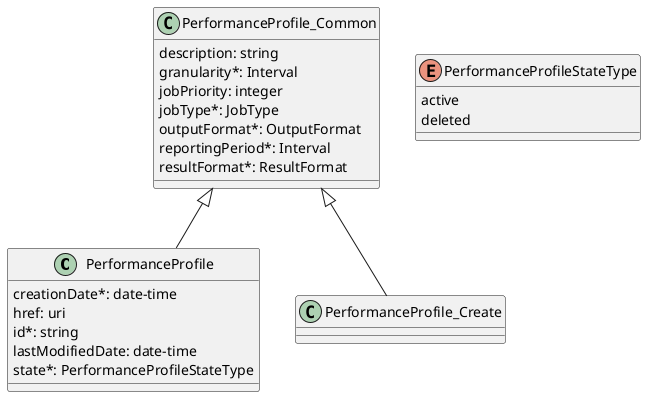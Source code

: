 @startuml performanceProfileModel

class PerformanceProfile {

    creationDate*: date-time
    href: uri
    id*: string
    lastModifiedDate: date-time
    state*: PerformanceProfileStateType
}

PerformanceProfile_Common <|-- PerformanceProfile


enum PerformanceProfileStateType {
    active
    deleted
}
class PerformanceProfile_Common {
    description: string
    granularity*: Interval
    jobPriority: integer
    jobType*: JobType
    outputFormat*: OutputFormat
    reportingPeriod*: Interval
    resultFormat*: ResultFormat
}


class PerformanceProfile_Create {

}

PerformanceProfile_Common <|-- PerformanceProfile_Create

@enduml